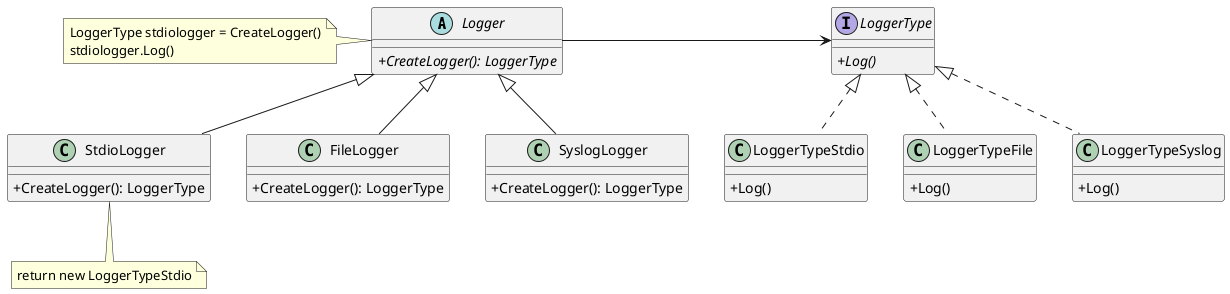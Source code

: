 @startuml
'https://plantuml.com/class-diagram
skinparam classAttributeIconSize 0

abstract class Logger {
+{abstract}CreateLogger(): LoggerType
}
note left: LoggerType stdiologger = CreateLogger()\nstdiologger.Log()

class StdioLogger {
+CreateLogger(): LoggerType
}
note bottom: return new LoggerTypeStdio

class FileLogger {
+CreateLogger(): LoggerType
}

class SyslogLogger {
+CreateLogger(): LoggerType
}

interface LoggerType {
+{abstract}Log()
}

class LoggerTypeStdio {
+Log()
}

class LoggerTypeFile {
+Log()
}

class LoggerTypeSyslog {
+Log()
}

Logger <|-- StdioLogger
Logger <|-- FileLogger
Logger <|-- SyslogLogger

Logger -> LoggerType

LoggerType <|.. LoggerTypeStdio
LoggerType <|.. LoggerTypeFile
LoggerType <|.. LoggerTypeSyslog

@enduml